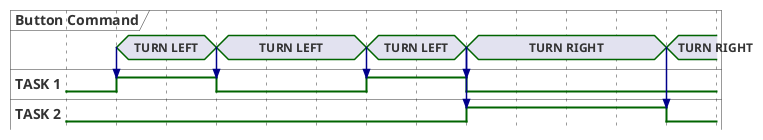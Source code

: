 @startuml

hide time-axis
concise "Button Command" as button
binary "TASK 1" as t1
binary "TASK 2" as t2

@0
t1 is IDLE
t2 is IDLE

@50
button is "TURN LEFT"
button -> t1
t1 is HIGH


@150
button is "TURN LEFT"
button -> t1
t1 is LOW


@300
button is "TURN LEFT"
button -> t1
t1 is HIGH


@400
button is "TURN RIGHT"
button -> t2
button -> t1
t2 is HIGH
t1 is LOW


@600
button is "TURN RIGHT"
button -> t2
t2 is LOW


@enduml